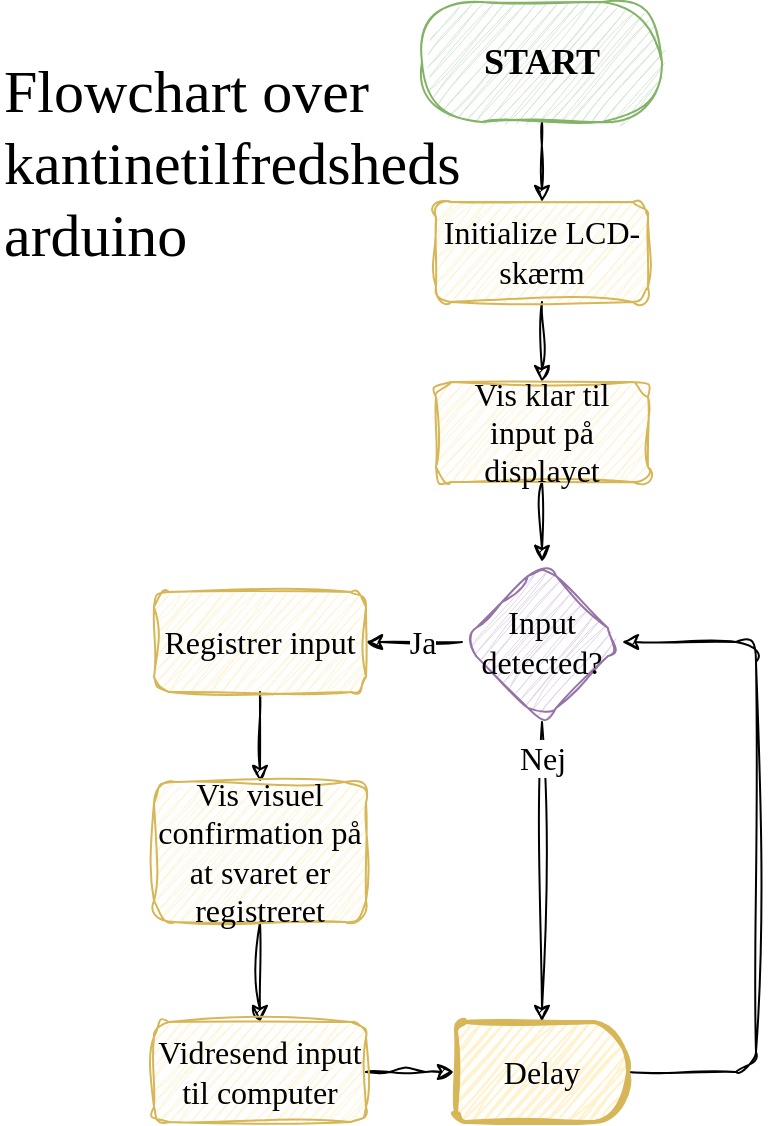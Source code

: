 <mxfile version="27.1.6">
  <diagram name="Page-1" id="8-GkpwidqtBzS7M_V5BT">
    <mxGraphModel dx="1018" dy="646" grid="1" gridSize="10" guides="1" tooltips="1" connect="1" arrows="1" fold="1" page="1" pageScale="1" pageWidth="827" pageHeight="1169" background="#ffffff" math="0" shadow="0">
      <root>
        <mxCell id="0" />
        <mxCell id="1" parent="0" />
        <mxCell id="MAxt--J6X_ddA_qrxUb2-9" style="edgeStyle=orthogonalEdgeStyle;rounded=1;orthogonalLoop=1;jettySize=auto;html=1;sketch=1;curveFitting=1;jiggle=2;fontFamily=Single Day;fontSource=https%3A%2F%2Ffonts.googleapis.com%2Fcss%3Ffamily%3DSingle%2BDay;" edge="1" parent="1" source="MAxt--J6X_ddA_qrxUb2-3" target="MAxt--J6X_ddA_qrxUb2-8">
          <mxGeometry relative="1" as="geometry" />
        </mxCell>
        <mxCell id="MAxt--J6X_ddA_qrxUb2-3" value="&lt;font&gt;&lt;span style=&quot;&quot;&gt;START&lt;/span&gt;&lt;/font&gt;" style="rounded=1;whiteSpace=wrap;html=1;arcSize=50;fillColor=#d5e8d4;strokeColor=#82b366;fontStyle=1;sketch=1;curveFitting=1;jiggle=2;fontFamily=Single Day;fontSource=https%3A%2F%2Ffonts.googleapis.com%2Fcss%3Ffamily%3DSingle%2BDay;fontSize=18;" vertex="1" parent="1">
          <mxGeometry x="354" y="40" width="120" height="60" as="geometry" />
        </mxCell>
        <mxCell id="MAxt--J6X_ddA_qrxUb2-20" style="edgeStyle=orthogonalEdgeStyle;rounded=1;orthogonalLoop=1;jettySize=auto;html=1;sketch=1;curveFitting=1;jiggle=2;fontFamily=Single Day;fontSource=https%3A%2F%2Ffonts.googleapis.com%2Fcss%3Ffamily%3DSingle%2BDay;fontSize=16;entryX=0.5;entryY=0;entryDx=0;entryDy=0;entryPerimeter=0;" edge="1" parent="1" source="MAxt--J6X_ddA_qrxUb2-7" target="MAxt--J6X_ddA_qrxUb2-36">
          <mxGeometry relative="1" as="geometry">
            <mxPoint x="414" y="545" as="targetPoint" />
          </mxGeometry>
        </mxCell>
        <mxCell id="MAxt--J6X_ddA_qrxUb2-21" value="Nej" style="edgeLabel;html=1;align=center;verticalAlign=middle;resizable=0;points=[];rounded=1;sketch=1;curveFitting=1;jiggle=2;fontFamily=Single Day;fontSource=https%3A%2F%2Ffonts.googleapis.com%2Fcss%3Ffamily%3DSingle%2BDay;fontSize=16;" vertex="1" connectable="0" parent="MAxt--J6X_ddA_qrxUb2-20">
          <mxGeometry x="-0.448" y="-2" relative="1" as="geometry">
            <mxPoint x="2" y="-24" as="offset" />
          </mxGeometry>
        </mxCell>
        <mxCell id="MAxt--J6X_ddA_qrxUb2-25" style="edgeStyle=orthogonalEdgeStyle;rounded=1;orthogonalLoop=1;jettySize=auto;html=1;sketch=1;curveFitting=1;jiggle=2;fontFamily=Single Day;fontSource=https%3A%2F%2Ffonts.googleapis.com%2Fcss%3Ffamily%3DSingle%2BDay;fontSize=16;" edge="1" parent="1" source="MAxt--J6X_ddA_qrxUb2-7" target="MAxt--J6X_ddA_qrxUb2-22">
          <mxGeometry relative="1" as="geometry" />
        </mxCell>
        <mxCell id="MAxt--J6X_ddA_qrxUb2-30" value="Ja" style="edgeLabel;html=1;align=center;verticalAlign=middle;resizable=0;points=[];rounded=1;sketch=1;curveFitting=1;jiggle=2;fontFamily=Single Day;fontSource=https%3A%2F%2Ffonts.googleapis.com%2Fcss%3Ffamily%3DSingle%2BDay;fontSize=16;" vertex="1" connectable="0" parent="MAxt--J6X_ddA_qrxUb2-25">
          <mxGeometry x="-0.214" y="-3" relative="1" as="geometry">
            <mxPoint x="-1" y="3" as="offset" />
          </mxGeometry>
        </mxCell>
        <mxCell id="MAxt--J6X_ddA_qrxUb2-7" value="Input detected?" style="rhombus;html=1;fontFamily=Single Day;fillColor=#e1d5e7;strokeColor=#9673a6;whiteSpace=wrap;rounded=1;sketch=1;curveFitting=1;jiggle=2;fontSource=https%3A%2F%2Ffonts.googleapis.com%2Fcss%3Ffamily%3DSingle%2BDay;fontSize=16;" vertex="1" parent="1">
          <mxGeometry x="374" y="320" width="80" height="80" as="geometry" />
        </mxCell>
        <mxCell id="MAxt--J6X_ddA_qrxUb2-13" style="edgeStyle=orthogonalEdgeStyle;rounded=1;orthogonalLoop=1;jettySize=auto;html=1;entryX=0.5;entryY=0;entryDx=0;entryDy=0;sketch=1;curveFitting=1;jiggle=2;fontFamily=Single Day;fontSource=https%3A%2F%2Ffonts.googleapis.com%2Fcss%3Ffamily%3DSingle%2BDay;fontSize=16;" edge="1" parent="1" source="MAxt--J6X_ddA_qrxUb2-8" target="MAxt--J6X_ddA_qrxUb2-12">
          <mxGeometry relative="1" as="geometry" />
        </mxCell>
        <mxCell id="MAxt--J6X_ddA_qrxUb2-8" value="Initialize LCD-skærm" style="rounded=1;whiteSpace=wrap;html=1;fillColor=#fff2cc;strokeColor=#d6b656;sketch=1;curveFitting=1;jiggle=2;fontFamily=Single Day;fontSource=https%3A%2F%2Ffonts.googleapis.com%2Fcss%3Ffamily%3DSingle%2BDay;fontSize=16;" vertex="1" parent="1">
          <mxGeometry x="361" y="140" width="106" height="50" as="geometry" />
        </mxCell>
        <mxCell id="MAxt--J6X_ddA_qrxUb2-14" style="edgeStyle=orthogonalEdgeStyle;rounded=1;orthogonalLoop=1;jettySize=auto;html=1;sketch=1;curveFitting=1;jiggle=2;fontFamily=Single Day;fontSource=https%3A%2F%2Ffonts.googleapis.com%2Fcss%3Ffamily%3DSingle%2BDay;fontSize=16;" edge="1" parent="1" source="MAxt--J6X_ddA_qrxUb2-12" target="MAxt--J6X_ddA_qrxUb2-7">
          <mxGeometry relative="1" as="geometry" />
        </mxCell>
        <mxCell id="MAxt--J6X_ddA_qrxUb2-12" value="Vis klar til input på displayet" style="rounded=1;whiteSpace=wrap;html=1;fillColor=#fff2cc;strokeColor=#d6b656;sketch=1;curveFitting=1;jiggle=2;fontFamily=Single Day;fontSource=https%3A%2F%2Ffonts.googleapis.com%2Fcss%3Ffamily%3DSingle%2BDay;fontSize=16;" vertex="1" parent="1">
          <mxGeometry x="361" y="230" width="106" height="50" as="geometry" />
        </mxCell>
        <mxCell id="MAxt--J6X_ddA_qrxUb2-19" style="edgeStyle=orthogonalEdgeStyle;rounded=1;orthogonalLoop=1;jettySize=auto;html=1;entryX=1;entryY=0.5;entryDx=0;entryDy=0;sketch=1;curveFitting=1;jiggle=2;fontFamily=Single Day;fontSource=https%3A%2F%2Ffonts.googleapis.com%2Fcss%3Ffamily%3DSingle%2BDay;fontSize=16;" edge="1" parent="1" source="MAxt--J6X_ddA_qrxUb2-36" target="MAxt--J6X_ddA_qrxUb2-7">
          <mxGeometry relative="1" as="geometry">
            <mxPoint x="500" y="370" as="targetPoint" />
            <mxPoint x="460" y="575" as="sourcePoint" />
            <Array as="points">
              <mxPoint x="521" y="575" />
              <mxPoint x="521" y="360" />
            </Array>
          </mxGeometry>
        </mxCell>
        <mxCell id="MAxt--J6X_ddA_qrxUb2-26" style="edgeStyle=orthogonalEdgeStyle;rounded=1;orthogonalLoop=1;jettySize=auto;html=1;sketch=1;curveFitting=1;jiggle=2;fontFamily=Single Day;fontSource=https%3A%2F%2Ffonts.googleapis.com%2Fcss%3Ffamily%3DSingle%2BDay;fontSize=16;" edge="1" parent="1" source="MAxt--J6X_ddA_qrxUb2-22" target="MAxt--J6X_ddA_qrxUb2-23">
          <mxGeometry relative="1" as="geometry" />
        </mxCell>
        <mxCell id="MAxt--J6X_ddA_qrxUb2-22" value="Registrer&amp;nbsp;input" style="rounded=1;whiteSpace=wrap;html=1;fillColor=#fff2cc;strokeColor=#d6b656;horizontal=1;fontFamily=Single Day;sketch=1;curveFitting=1;jiggle=2;fontSource=https%3A%2F%2Ffonts.googleapis.com%2Fcss%3Ffamily%3DSingle%2BDay;fontSize=16;" vertex="1" parent="1">
          <mxGeometry x="220" y="335" width="106" height="50" as="geometry" />
        </mxCell>
        <mxCell id="MAxt--J6X_ddA_qrxUb2-28" style="edgeStyle=orthogonalEdgeStyle;rounded=1;orthogonalLoop=1;jettySize=auto;html=1;sketch=1;curveFitting=1;jiggle=2;fontFamily=Single Day;fontSource=https%3A%2F%2Ffonts.googleapis.com%2Fcss%3Ffamily%3DSingle%2BDay;fontSize=16;" edge="1" parent="1" source="MAxt--J6X_ddA_qrxUb2-23" target="MAxt--J6X_ddA_qrxUb2-27">
          <mxGeometry relative="1" as="geometry" />
        </mxCell>
        <mxCell id="MAxt--J6X_ddA_qrxUb2-23" value="Vis visuel confirmation på at svaret er registreret" style="rounded=1;whiteSpace=wrap;html=1;fillColor=#fff2cc;strokeColor=#d6b656;fontFamily=Single Day;sketch=1;curveFitting=1;jiggle=2;fontSource=https%3A%2F%2Ffonts.googleapis.com%2Fcss%3Ffamily%3DSingle%2BDay;fontSize=16;" vertex="1" parent="1">
          <mxGeometry x="220" y="430" width="106" height="70" as="geometry" />
        </mxCell>
        <mxCell id="MAxt--J6X_ddA_qrxUb2-29" style="edgeStyle=orthogonalEdgeStyle;rounded=1;orthogonalLoop=1;jettySize=auto;html=1;sketch=1;curveFitting=1;jiggle=2;fontFamily=Single Day;fontSource=https%3A%2F%2Ffonts.googleapis.com%2Fcss%3Ffamily%3DSingle%2BDay;fontSize=16;" edge="1" parent="1" source="MAxt--J6X_ddA_qrxUb2-27">
          <mxGeometry relative="1" as="geometry">
            <mxPoint x="370" y="575" as="targetPoint" />
          </mxGeometry>
        </mxCell>
        <mxCell id="MAxt--J6X_ddA_qrxUb2-27" value="Vidresend input til computer" style="rounded=1;whiteSpace=wrap;html=1;fillColor=#fff2cc;strokeColor=#d6b656;fontFamily=Single Day;sketch=1;curveFitting=1;jiggle=2;fontSource=https%3A%2F%2Ffonts.googleapis.com%2Fcss%3Ffamily%3DSingle%2BDay;fontSize=16;" vertex="1" parent="1">
          <mxGeometry x="220" y="550" width="106" height="50" as="geometry" />
        </mxCell>
        <mxCell id="MAxt--J6X_ddA_qrxUb2-31" value="&lt;font data-font-src=&quot;https://fonts.googleapis.com/css?family=Caveat&quot;&gt;Flowchart over&amp;nbsp;&lt;/font&gt;&lt;div&gt;&lt;font data-font-src=&quot;https://fonts.googleapis.com/css?family=Caveat&quot;&gt;kantinetilfredsheds&amp;nbsp;&lt;/font&gt;&lt;/div&gt;&lt;div&gt;&lt;font data-font-src=&quot;https://fonts.googleapis.com/css?family=Caveat&quot;&gt;arduino&lt;/font&gt;&lt;/div&gt;" style="text;html=1;align=left;verticalAlign=middle;resizable=0;points=[];autosize=1;strokeColor=none;fillColor=none;rounded=1;sketch=1;curveFitting=1;jiggle=2;fontSize=30;fontFamily=Single Day;fontSource=https%3A%2F%2Ffonts.googleapis.com%2Fcss%3Ffamily%3DSingle%2BDay;" vertex="1" parent="1">
          <mxGeometry x="143" y="60" width="260" height="120" as="geometry" />
        </mxCell>
        <mxCell id="MAxt--J6X_ddA_qrxUb2-36" value="Delay" style="strokeWidth=2;html=1;shape=mxgraph.flowchart.delay;whiteSpace=wrap;sketch=1;hachureGap=4;jiggle=2;curveFitting=1;fontFamily=Single Day;fontSource=https%3A%2F%2Ffonts.googleapis.com%2Fcss%3Ffamily%3DSingle%2BDay;fillColor=#fff2cc;strokeColor=#d6b656;fontSize=16;" vertex="1" parent="1">
          <mxGeometry x="371" y="550" width="86" height="50" as="geometry" />
        </mxCell>
      </root>
    </mxGraphModel>
  </diagram>
</mxfile>
